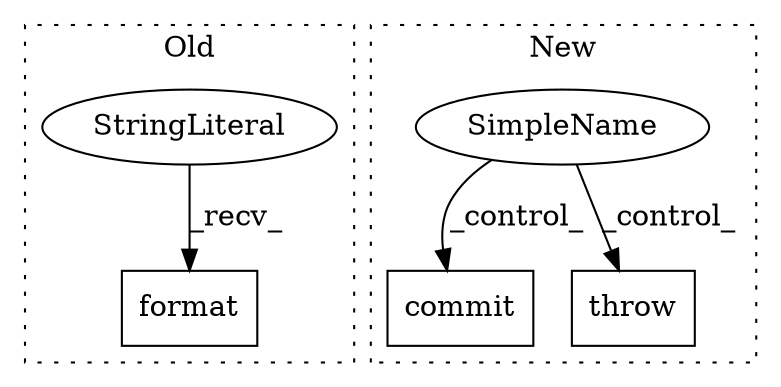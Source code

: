 digraph G {
subgraph cluster0 {
1 [label="format" a="32" s="5955,5965" l="7,1" shape="box"];
3 [label="StringLiteral" a="45" s="5940" l="14" shape="ellipse"];
label = "Old";
style="dotted";
}
subgraph cluster1 {
2 [label="commit" a="32" s="2625" l="8" shape="box"];
4 [label="SimpleName" a="42" s="" l="" shape="ellipse"];
5 [label="throw" a="53" s="2200" l="6" shape="box"];
label = "New";
style="dotted";
}
3 -> 1 [label="_recv_"];
4 -> 5 [label="_control_"];
4 -> 2 [label="_control_"];
}